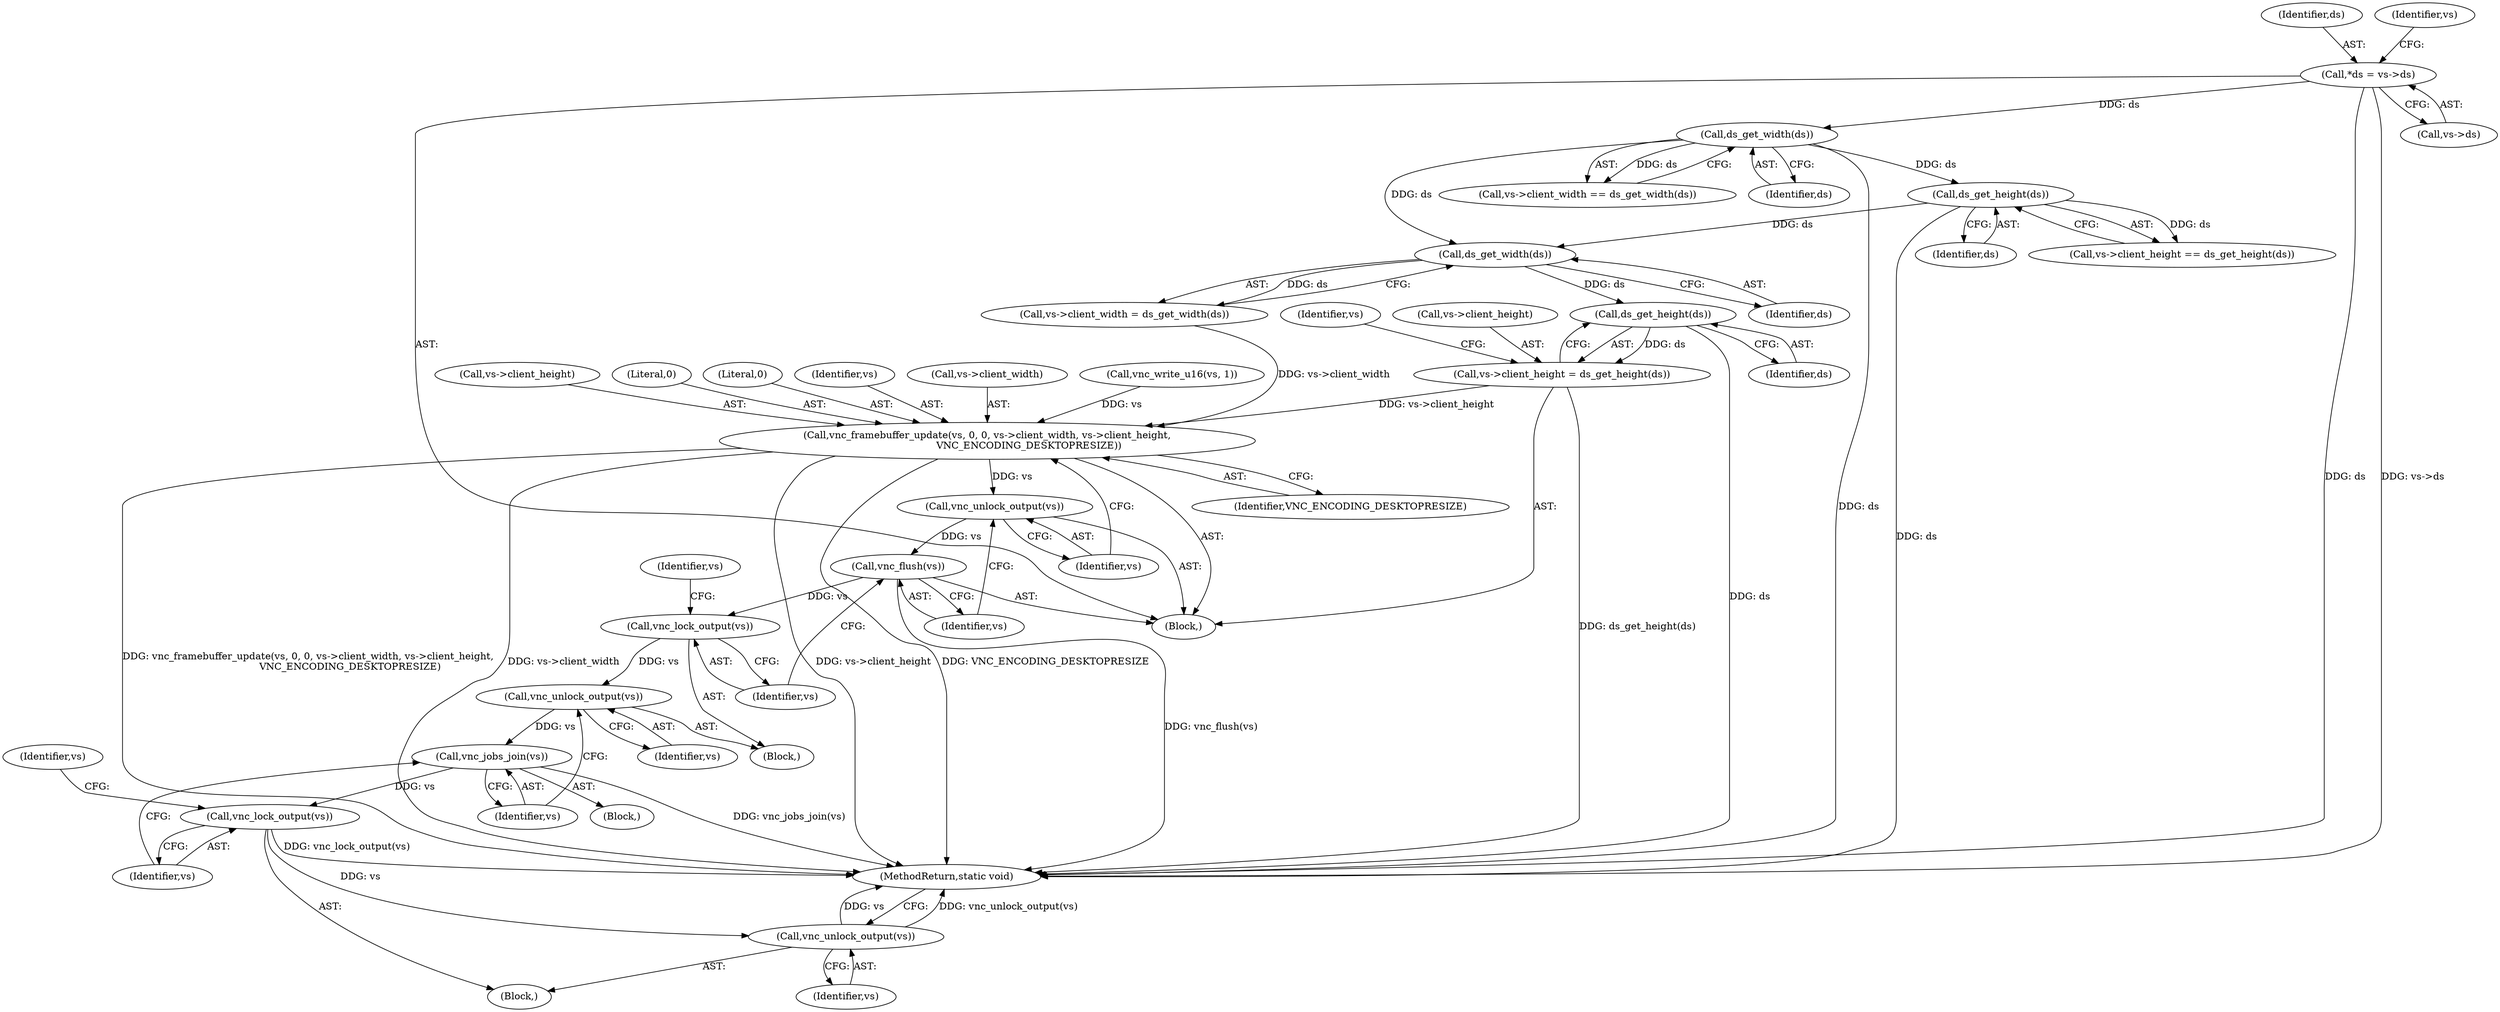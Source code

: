 digraph "0_qemu_9f64916da20eea67121d544698676295bbb105a7_10@pointer" {
"1000358" [label="(Call,ds_get_height(ds))"];
"1000352" [label="(Call,ds_get_width(ds))"];
"1000338" [label="(Call,ds_get_width(ds))"];
"1000313" [label="(Call,*ds = vs->ds)"];
"1000344" [label="(Call,ds_get_height(ds))"];
"1000354" [label="(Call,vs->client_height = ds_get_height(ds))"];
"1000371" [label="(Call,vnc_framebuffer_update(vs, 0, 0, vs->client_width, vs->client_height,\n                           VNC_ENCODING_DESKTOPRESIZE))"];
"1000382" [label="(Call,vnc_unlock_output(vs))"];
"1000384" [label="(Call,vnc_flush(vs))"];
"1000389" [label="(Call,vnc_lock_output(vs))"];
"1000396" [label="(Call,vnc_unlock_output(vs))"];
"1000399" [label="(Call,vnc_jobs_join(vs))"];
"1000402" [label="(Call,vnc_lock_output(vs))"];
"1000409" [label="(Call,vnc_unlock_output(vs))"];
"1000354" [label="(Call,vs->client_height = ds_get_height(ds))"];
"1000374" [label="(Literal,0)"];
"1000382" [label="(Call,vnc_unlock_output(vs))"];
"1000403" [label="(Identifier,vs)"];
"1000401" [label="(Block,)"];
"1000340" [label="(Call,vs->client_height == ds_get_height(ds))"];
"1000397" [label="(Identifier,vs)"];
"1000373" [label="(Literal,0)"];
"1000352" [label="(Call,ds_get_width(ds))"];
"1000371" [label="(Call,vnc_framebuffer_update(vs, 0, 0, vs->client_width, vs->client_height,\n                           VNC_ENCODING_DESKTOPRESIZE))"];
"1000311" [label="(Block,)"];
"1000393" [label="(Identifier,vs)"];
"1000384" [label="(Call,vnc_flush(vs))"];
"1000378" [label="(Call,vs->client_height)"];
"1000315" [label="(Call,vs->ds)"];
"1000406" [label="(Identifier,vs)"];
"1000402" [label="(Call,vnc_lock_output(vs))"];
"1000334" [label="(Call,vs->client_width == ds_get_width(ds))"];
"1000339" [label="(Identifier,ds)"];
"1000358" [label="(Call,ds_get_height(ds))"];
"1000383" [label="(Identifier,vs)"];
"1000314" [label="(Identifier,ds)"];
"1000338" [label="(Call,ds_get_width(ds))"];
"1000348" [label="(Call,vs->client_width = ds_get_width(ds))"];
"1000322" [label="(Identifier,vs)"];
"1000345" [label="(Identifier,ds)"];
"1000390" [label="(Identifier,vs)"];
"1000396" [label="(Call,vnc_unlock_output(vs))"];
"1000398" [label="(Block,)"];
"1000410" [label="(Identifier,vs)"];
"1000389" [label="(Call,vnc_lock_output(vs))"];
"1000372" [label="(Identifier,vs)"];
"1000411" [label="(MethodReturn,static void)"];
"1000381" [label="(Identifier,VNC_ENCODING_DESKTOPRESIZE)"];
"1000385" [label="(Identifier,vs)"];
"1000359" [label="(Identifier,ds)"];
"1000344" [label="(Call,ds_get_height(ds))"];
"1000399" [label="(Call,vnc_jobs_join(vs))"];
"1000375" [label="(Call,vs->client_width)"];
"1000313" [label="(Call,*ds = vs->ds)"];
"1000400" [label="(Identifier,vs)"];
"1000355" [label="(Call,vs->client_height)"];
"1000409" [label="(Call,vnc_unlock_output(vs))"];
"1000353" [label="(Identifier,ds)"];
"1000361" [label="(Identifier,vs)"];
"1000368" [label="(Call,vnc_write_u16(vs, 1))"];
"1000388" [label="(Block,)"];
"1000358" -> "1000354"  [label="AST: "];
"1000358" -> "1000359"  [label="CFG: "];
"1000359" -> "1000358"  [label="AST: "];
"1000354" -> "1000358"  [label="CFG: "];
"1000358" -> "1000411"  [label="DDG: ds"];
"1000358" -> "1000354"  [label="DDG: ds"];
"1000352" -> "1000358"  [label="DDG: ds"];
"1000352" -> "1000348"  [label="AST: "];
"1000352" -> "1000353"  [label="CFG: "];
"1000353" -> "1000352"  [label="AST: "];
"1000348" -> "1000352"  [label="CFG: "];
"1000352" -> "1000348"  [label="DDG: ds"];
"1000338" -> "1000352"  [label="DDG: ds"];
"1000344" -> "1000352"  [label="DDG: ds"];
"1000338" -> "1000334"  [label="AST: "];
"1000338" -> "1000339"  [label="CFG: "];
"1000339" -> "1000338"  [label="AST: "];
"1000334" -> "1000338"  [label="CFG: "];
"1000338" -> "1000411"  [label="DDG: ds"];
"1000338" -> "1000334"  [label="DDG: ds"];
"1000313" -> "1000338"  [label="DDG: ds"];
"1000338" -> "1000344"  [label="DDG: ds"];
"1000313" -> "1000311"  [label="AST: "];
"1000313" -> "1000315"  [label="CFG: "];
"1000314" -> "1000313"  [label="AST: "];
"1000315" -> "1000313"  [label="AST: "];
"1000322" -> "1000313"  [label="CFG: "];
"1000313" -> "1000411"  [label="DDG: vs->ds"];
"1000313" -> "1000411"  [label="DDG: ds"];
"1000344" -> "1000340"  [label="AST: "];
"1000344" -> "1000345"  [label="CFG: "];
"1000345" -> "1000344"  [label="AST: "];
"1000340" -> "1000344"  [label="CFG: "];
"1000344" -> "1000411"  [label="DDG: ds"];
"1000344" -> "1000340"  [label="DDG: ds"];
"1000354" -> "1000311"  [label="AST: "];
"1000355" -> "1000354"  [label="AST: "];
"1000361" -> "1000354"  [label="CFG: "];
"1000354" -> "1000411"  [label="DDG: ds_get_height(ds)"];
"1000354" -> "1000371"  [label="DDG: vs->client_height"];
"1000371" -> "1000311"  [label="AST: "];
"1000371" -> "1000381"  [label="CFG: "];
"1000372" -> "1000371"  [label="AST: "];
"1000373" -> "1000371"  [label="AST: "];
"1000374" -> "1000371"  [label="AST: "];
"1000375" -> "1000371"  [label="AST: "];
"1000378" -> "1000371"  [label="AST: "];
"1000381" -> "1000371"  [label="AST: "];
"1000383" -> "1000371"  [label="CFG: "];
"1000371" -> "1000411"  [label="DDG: vs->client_width"];
"1000371" -> "1000411"  [label="DDG: vs->client_height"];
"1000371" -> "1000411"  [label="DDG: VNC_ENCODING_DESKTOPRESIZE"];
"1000371" -> "1000411"  [label="DDG: vnc_framebuffer_update(vs, 0, 0, vs->client_width, vs->client_height,\n                           VNC_ENCODING_DESKTOPRESIZE)"];
"1000368" -> "1000371"  [label="DDG: vs"];
"1000348" -> "1000371"  [label="DDG: vs->client_width"];
"1000371" -> "1000382"  [label="DDG: vs"];
"1000382" -> "1000311"  [label="AST: "];
"1000382" -> "1000383"  [label="CFG: "];
"1000383" -> "1000382"  [label="AST: "];
"1000385" -> "1000382"  [label="CFG: "];
"1000382" -> "1000384"  [label="DDG: vs"];
"1000384" -> "1000311"  [label="AST: "];
"1000384" -> "1000385"  [label="CFG: "];
"1000385" -> "1000384"  [label="AST: "];
"1000390" -> "1000384"  [label="CFG: "];
"1000384" -> "1000411"  [label="DDG: vnc_flush(vs)"];
"1000384" -> "1000389"  [label="DDG: vs"];
"1000389" -> "1000388"  [label="AST: "];
"1000389" -> "1000390"  [label="CFG: "];
"1000390" -> "1000389"  [label="AST: "];
"1000393" -> "1000389"  [label="CFG: "];
"1000389" -> "1000396"  [label="DDG: vs"];
"1000396" -> "1000388"  [label="AST: "];
"1000396" -> "1000397"  [label="CFG: "];
"1000397" -> "1000396"  [label="AST: "];
"1000400" -> "1000396"  [label="CFG: "];
"1000396" -> "1000399"  [label="DDG: vs"];
"1000399" -> "1000398"  [label="AST: "];
"1000399" -> "1000400"  [label="CFG: "];
"1000400" -> "1000399"  [label="AST: "];
"1000403" -> "1000399"  [label="CFG: "];
"1000399" -> "1000411"  [label="DDG: vnc_jobs_join(vs)"];
"1000399" -> "1000402"  [label="DDG: vs"];
"1000402" -> "1000401"  [label="AST: "];
"1000402" -> "1000403"  [label="CFG: "];
"1000403" -> "1000402"  [label="AST: "];
"1000406" -> "1000402"  [label="CFG: "];
"1000402" -> "1000411"  [label="DDG: vnc_lock_output(vs)"];
"1000402" -> "1000409"  [label="DDG: vs"];
"1000409" -> "1000401"  [label="AST: "];
"1000409" -> "1000410"  [label="CFG: "];
"1000410" -> "1000409"  [label="AST: "];
"1000411" -> "1000409"  [label="CFG: "];
"1000409" -> "1000411"  [label="DDG: vnc_unlock_output(vs)"];
"1000409" -> "1000411"  [label="DDG: vs"];
}
